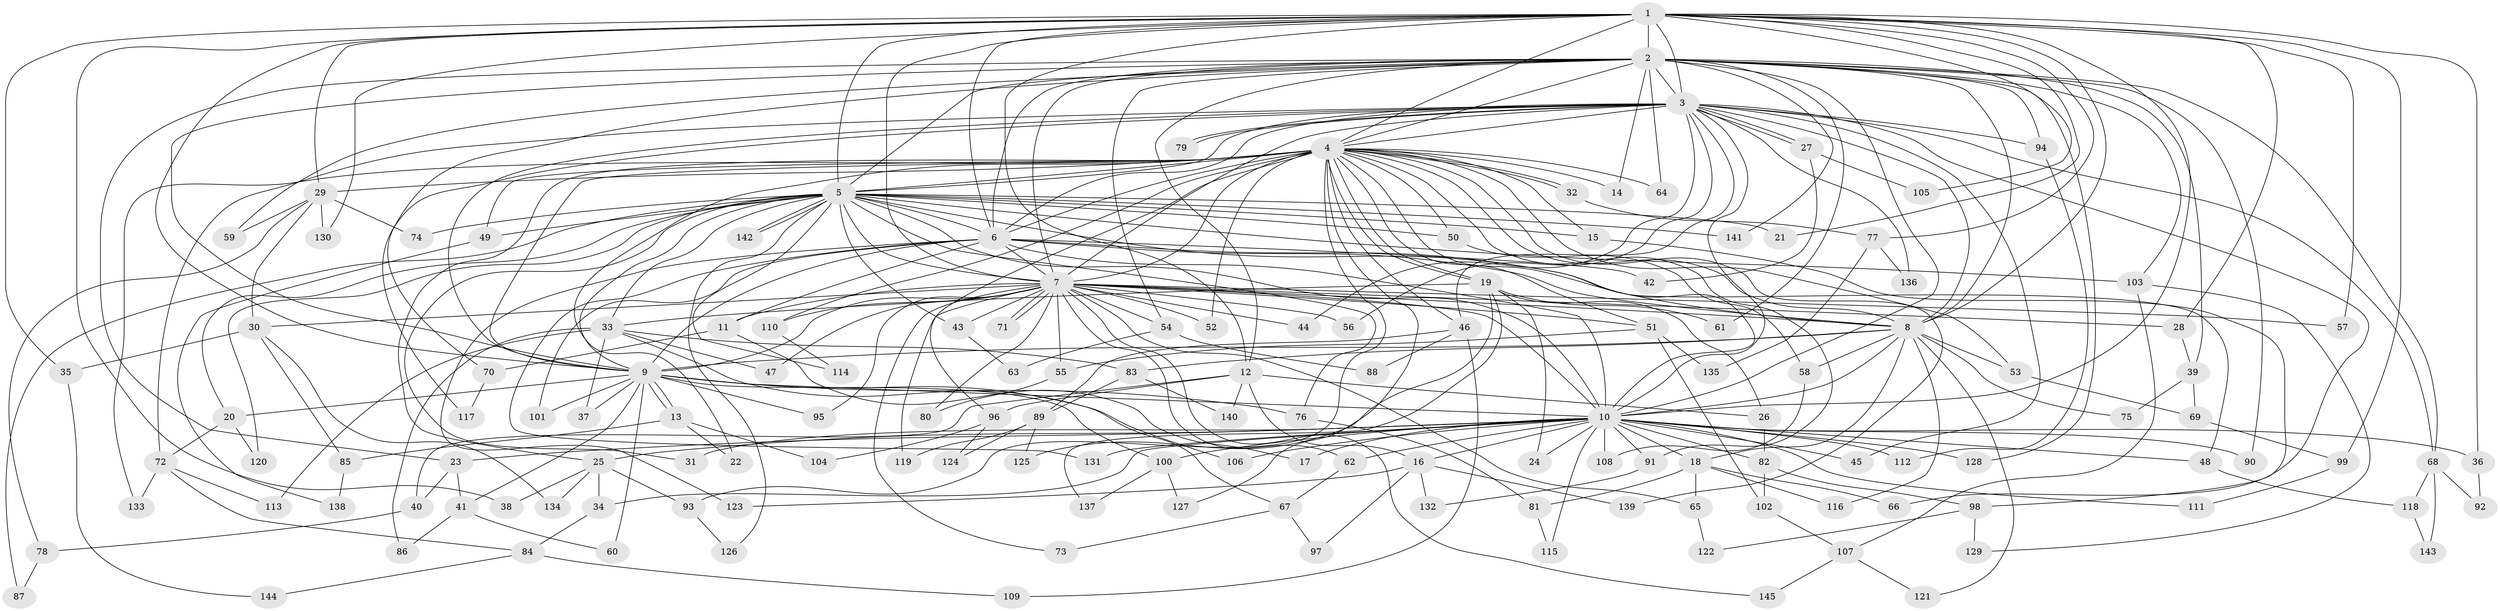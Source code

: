 // Generated by graph-tools (version 1.1) at 2025/49/03/09/25 03:49:33]
// undirected, 145 vertices, 315 edges
graph export_dot {
graph [start="1"]
  node [color=gray90,style=filled];
  1;
  2;
  3;
  4;
  5;
  6;
  7;
  8;
  9;
  10;
  11;
  12;
  13;
  14;
  15;
  16;
  17;
  18;
  19;
  20;
  21;
  22;
  23;
  24;
  25;
  26;
  27;
  28;
  29;
  30;
  31;
  32;
  33;
  34;
  35;
  36;
  37;
  38;
  39;
  40;
  41;
  42;
  43;
  44;
  45;
  46;
  47;
  48;
  49;
  50;
  51;
  52;
  53;
  54;
  55;
  56;
  57;
  58;
  59;
  60;
  61;
  62;
  63;
  64;
  65;
  66;
  67;
  68;
  69;
  70;
  71;
  72;
  73;
  74;
  75;
  76;
  77;
  78;
  79;
  80;
  81;
  82;
  83;
  84;
  85;
  86;
  87;
  88;
  89;
  90;
  91;
  92;
  93;
  94;
  95;
  96;
  97;
  98;
  99;
  100;
  101;
  102;
  103;
  104;
  105;
  106;
  107;
  108;
  109;
  110;
  111;
  112;
  113;
  114;
  115;
  116;
  117;
  118;
  119;
  120;
  121;
  122;
  123;
  124;
  125;
  126;
  127;
  128;
  129;
  130;
  131;
  132;
  133;
  134;
  135;
  136;
  137;
  138;
  139;
  140;
  141;
  142;
  143;
  144;
  145;
  1 -- 2;
  1 -- 3;
  1 -- 4;
  1 -- 5;
  1 -- 6;
  1 -- 7;
  1 -- 8;
  1 -- 9;
  1 -- 10;
  1 -- 12;
  1 -- 21;
  1 -- 28;
  1 -- 29;
  1 -- 35;
  1 -- 36;
  1 -- 38;
  1 -- 57;
  1 -- 77;
  1 -- 99;
  1 -- 105;
  1 -- 130;
  2 -- 3;
  2 -- 4;
  2 -- 5;
  2 -- 6;
  2 -- 7;
  2 -- 8;
  2 -- 9;
  2 -- 10;
  2 -- 12;
  2 -- 14;
  2 -- 23;
  2 -- 39;
  2 -- 54;
  2 -- 59;
  2 -- 61;
  2 -- 64;
  2 -- 68;
  2 -- 70;
  2 -- 90;
  2 -- 94;
  2 -- 103;
  2 -- 128;
  2 -- 141;
  3 -- 4;
  3 -- 5;
  3 -- 6;
  3 -- 7;
  3 -- 8;
  3 -- 9;
  3 -- 10;
  3 -- 27;
  3 -- 27;
  3 -- 44;
  3 -- 45;
  3 -- 46;
  3 -- 56;
  3 -- 66;
  3 -- 68;
  3 -- 72;
  3 -- 79;
  3 -- 79;
  3 -- 94;
  3 -- 117;
  3 -- 136;
  4 -- 5;
  4 -- 6;
  4 -- 7;
  4 -- 8;
  4 -- 9;
  4 -- 10;
  4 -- 14;
  4 -- 15;
  4 -- 19;
  4 -- 19;
  4 -- 22;
  4 -- 25;
  4 -- 29;
  4 -- 32;
  4 -- 32;
  4 -- 46;
  4 -- 49;
  4 -- 50;
  4 -- 51;
  4 -- 52;
  4 -- 53;
  4 -- 64;
  4 -- 91;
  4 -- 93;
  4 -- 96;
  4 -- 110;
  4 -- 127;
  4 -- 133;
  4 -- 139;
  5 -- 6;
  5 -- 7;
  5 -- 8;
  5 -- 9;
  5 -- 10;
  5 -- 15;
  5 -- 20;
  5 -- 21;
  5 -- 31;
  5 -- 33;
  5 -- 43;
  5 -- 49;
  5 -- 50;
  5 -- 74;
  5 -- 76;
  5 -- 87;
  5 -- 103;
  5 -- 114;
  5 -- 120;
  5 -- 126;
  5 -- 141;
  5 -- 142;
  5 -- 142;
  6 -- 7;
  6 -- 8;
  6 -- 9;
  6 -- 10;
  6 -- 11;
  6 -- 42;
  6 -- 48;
  6 -- 101;
  6 -- 123;
  6 -- 131;
  7 -- 8;
  7 -- 9;
  7 -- 10;
  7 -- 11;
  7 -- 28;
  7 -- 30;
  7 -- 43;
  7 -- 44;
  7 -- 47;
  7 -- 51;
  7 -- 52;
  7 -- 54;
  7 -- 55;
  7 -- 56;
  7 -- 57;
  7 -- 62;
  7 -- 65;
  7 -- 71;
  7 -- 71;
  7 -- 73;
  7 -- 80;
  7 -- 95;
  7 -- 110;
  7 -- 119;
  7 -- 145;
  8 -- 9;
  8 -- 10;
  8 -- 18;
  8 -- 53;
  8 -- 58;
  8 -- 75;
  8 -- 83;
  8 -- 116;
  8 -- 121;
  9 -- 10;
  9 -- 13;
  9 -- 13;
  9 -- 20;
  9 -- 37;
  9 -- 41;
  9 -- 60;
  9 -- 76;
  9 -- 95;
  9 -- 100;
  9 -- 101;
  9 -- 106;
  10 -- 16;
  10 -- 17;
  10 -- 18;
  10 -- 23;
  10 -- 24;
  10 -- 25;
  10 -- 31;
  10 -- 34;
  10 -- 36;
  10 -- 45;
  10 -- 48;
  10 -- 62;
  10 -- 82;
  10 -- 90;
  10 -- 91;
  10 -- 100;
  10 -- 106;
  10 -- 108;
  10 -- 111;
  10 -- 112;
  10 -- 115;
  10 -- 128;
  10 -- 131;
  11 -- 17;
  11 -- 70;
  12 -- 16;
  12 -- 26;
  12 -- 40;
  12 -- 96;
  12 -- 140;
  13 -- 22;
  13 -- 85;
  13 -- 104;
  15 -- 98;
  16 -- 97;
  16 -- 123;
  16 -- 132;
  16 -- 139;
  18 -- 65;
  18 -- 66;
  18 -- 81;
  18 -- 116;
  19 -- 24;
  19 -- 26;
  19 -- 33;
  19 -- 61;
  19 -- 125;
  19 -- 137;
  20 -- 72;
  20 -- 120;
  23 -- 40;
  23 -- 41;
  25 -- 34;
  25 -- 38;
  25 -- 93;
  25 -- 134;
  26 -- 82;
  27 -- 42;
  27 -- 105;
  28 -- 39;
  29 -- 30;
  29 -- 59;
  29 -- 74;
  29 -- 78;
  29 -- 130;
  30 -- 35;
  30 -- 85;
  30 -- 134;
  32 -- 77;
  33 -- 37;
  33 -- 47;
  33 -- 67;
  33 -- 83;
  33 -- 86;
  33 -- 113;
  34 -- 84;
  35 -- 144;
  36 -- 92;
  39 -- 69;
  39 -- 75;
  40 -- 78;
  41 -- 60;
  41 -- 86;
  43 -- 63;
  46 -- 88;
  46 -- 89;
  46 -- 109;
  48 -- 118;
  49 -- 138;
  50 -- 58;
  51 -- 55;
  51 -- 102;
  51 -- 135;
  53 -- 69;
  54 -- 63;
  54 -- 88;
  55 -- 80;
  58 -- 108;
  62 -- 67;
  65 -- 122;
  67 -- 73;
  67 -- 97;
  68 -- 92;
  68 -- 118;
  68 -- 143;
  69 -- 99;
  70 -- 117;
  72 -- 84;
  72 -- 113;
  72 -- 133;
  76 -- 81;
  77 -- 135;
  77 -- 136;
  78 -- 87;
  81 -- 115;
  82 -- 98;
  82 -- 102;
  83 -- 89;
  83 -- 140;
  84 -- 109;
  84 -- 144;
  85 -- 138;
  89 -- 119;
  89 -- 124;
  89 -- 125;
  91 -- 132;
  93 -- 126;
  94 -- 112;
  96 -- 104;
  96 -- 124;
  98 -- 122;
  98 -- 129;
  99 -- 111;
  100 -- 127;
  100 -- 137;
  102 -- 107;
  103 -- 107;
  103 -- 129;
  107 -- 121;
  107 -- 145;
  110 -- 114;
  118 -- 143;
}
